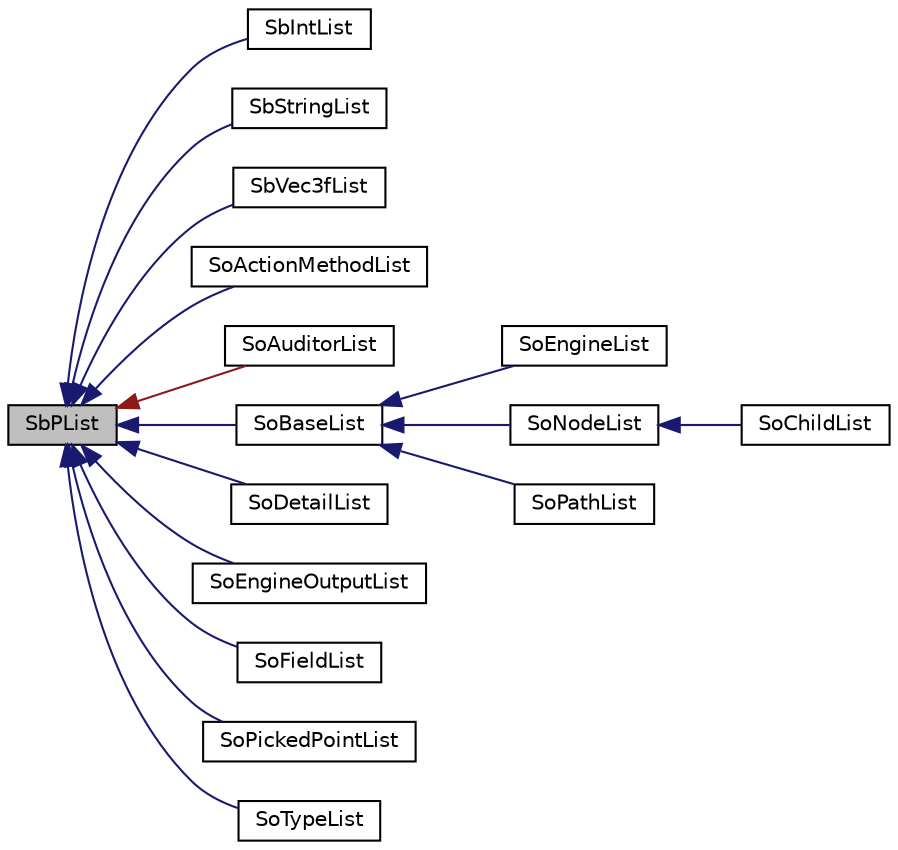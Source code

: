 digraph "SbPList"
{
 // LATEX_PDF_SIZE
  edge [fontname="Helvetica",fontsize="10",labelfontname="Helvetica",labelfontsize="10"];
  node [fontname="Helvetica",fontsize="10",shape=record];
  rankdir="LR";
  Node1 [label="SbPList",height=0.2,width=0.4,color="black", fillcolor="grey75", style="filled", fontcolor="black",tooltip="The SbPList class is a container class for void pointers."];
  Node1 -> Node2 [dir="back",color="midnightblue",fontsize="10",style="solid",fontname="Helvetica"];
  Node2 [label="SbIntList",height=0.2,width=0.4,color="black", fillcolor="white", style="filled",URL="$classSbIntList.html",tooltip="The SbIntList class is a container for integer numbers."];
  Node1 -> Node3 [dir="back",color="midnightblue",fontsize="10",style="solid",fontname="Helvetica"];
  Node3 [label="SbStringList",height=0.2,width=0.4,color="black", fillcolor="white", style="filled",URL="$classSbStringList.html",tooltip="The SbStringList class is a container for pointers to SbString objects."];
  Node1 -> Node4 [dir="back",color="midnightblue",fontsize="10",style="solid",fontname="Helvetica"];
  Node4 [label="SbVec3fList",height=0.2,width=0.4,color="black", fillcolor="white", style="filled",URL="$classSbVec3fList.html",tooltip="The SbVec3fList class is a container for pointers to SbVec3f objects."];
  Node1 -> Node5 [dir="back",color="midnightblue",fontsize="10",style="solid",fontname="Helvetica"];
  Node5 [label="SoActionMethodList",height=0.2,width=0.4,color="black", fillcolor="white", style="filled",URL="$classSoActionMethodList.html",tooltip="The SoActionMethodList class contains function pointers for action methods."];
  Node1 -> Node6 [dir="back",color="firebrick4",fontsize="10",style="solid",fontname="Helvetica"];
  Node6 [label="SoAuditorList",height=0.2,width=0.4,color="black", fillcolor="white", style="filled",URL="$classSoAuditorList.html",tooltip="The SoAuditorList class is used to keep track of auditors for certain object classes."];
  Node1 -> Node7 [dir="back",color="midnightblue",fontsize="10",style="solid",fontname="Helvetica"];
  Node7 [label="SoBaseList",height=0.2,width=0.4,color="black", fillcolor="white", style="filled",URL="$classSoBaseList.html",tooltip="The SoBaseList class is a container for pointers to SoBase derived objects."];
  Node7 -> Node8 [dir="back",color="midnightblue",fontsize="10",style="solid",fontname="Helvetica"];
  Node8 [label="SoEngineList",height=0.2,width=0.4,color="black", fillcolor="white", style="filled",URL="$classSoEngineList.html",tooltip="The SoEngineList class is a container for SoEngine objects."];
  Node7 -> Node9 [dir="back",color="midnightblue",fontsize="10",style="solid",fontname="Helvetica"];
  Node9 [label="SoNodeList",height=0.2,width=0.4,color="black", fillcolor="white", style="filled",URL="$classSoNodeList.html",tooltip="The SoNodeList class is a container for pointers to SoNode objects."];
  Node9 -> Node10 [dir="back",color="midnightblue",fontsize="10",style="solid",fontname="Helvetica"];
  Node10 [label="SoChildList",height=0.2,width=0.4,color="black", fillcolor="white", style="filled",URL="$classSoChildList.html",tooltip="The SoChildList class is a container for node children."];
  Node7 -> Node11 [dir="back",color="midnightblue",fontsize="10",style="solid",fontname="Helvetica"];
  Node11 [label="SoPathList",height=0.2,width=0.4,color="black", fillcolor="white", style="filled",URL="$classSoPathList.html",tooltip="The SoPathList class is a container for pointers to SoPath objects."];
  Node1 -> Node12 [dir="back",color="midnightblue",fontsize="10",style="solid",fontname="Helvetica"];
  Node12 [label="SoDetailList",height=0.2,width=0.4,color="black", fillcolor="white", style="filled",URL="$classSoDetailList.html",tooltip="The SoDetailList class is a container for pointers to SoDetail objects."];
  Node1 -> Node13 [dir="back",color="midnightblue",fontsize="10",style="solid",fontname="Helvetica"];
  Node13 [label="SoEngineOutputList",height=0.2,width=0.4,color="black", fillcolor="white", style="filled",URL="$classSoEngineOutputList.html",tooltip="The SoEngineOutputList class is a container for SoEngineOutput objects."];
  Node1 -> Node14 [dir="back",color="midnightblue",fontsize="10",style="solid",fontname="Helvetica"];
  Node14 [label="SoFieldList",height=0.2,width=0.4,color="black", fillcolor="white", style="filled",URL="$classSoFieldList.html",tooltip="The SoFieldList class is a container for pointers to SoField objects."];
  Node1 -> Node15 [dir="back",color="midnightblue",fontsize="10",style="solid",fontname="Helvetica"];
  Node15 [label="SoPickedPointList",height=0.2,width=0.4,color="black", fillcolor="white", style="filled",URL="$classSoPickedPointList.html",tooltip="The SoPickedPointList class is a container for pointers to SoPickedPoint objects."];
  Node1 -> Node16 [dir="back",color="midnightblue",fontsize="10",style="solid",fontname="Helvetica"];
  Node16 [label="SoTypeList",height=0.2,width=0.4,color="black", fillcolor="white", style="filled",URL="$classSoTypeList.html",tooltip="The SoTypeList class is a container class for arrays of SoType objects."];
}
